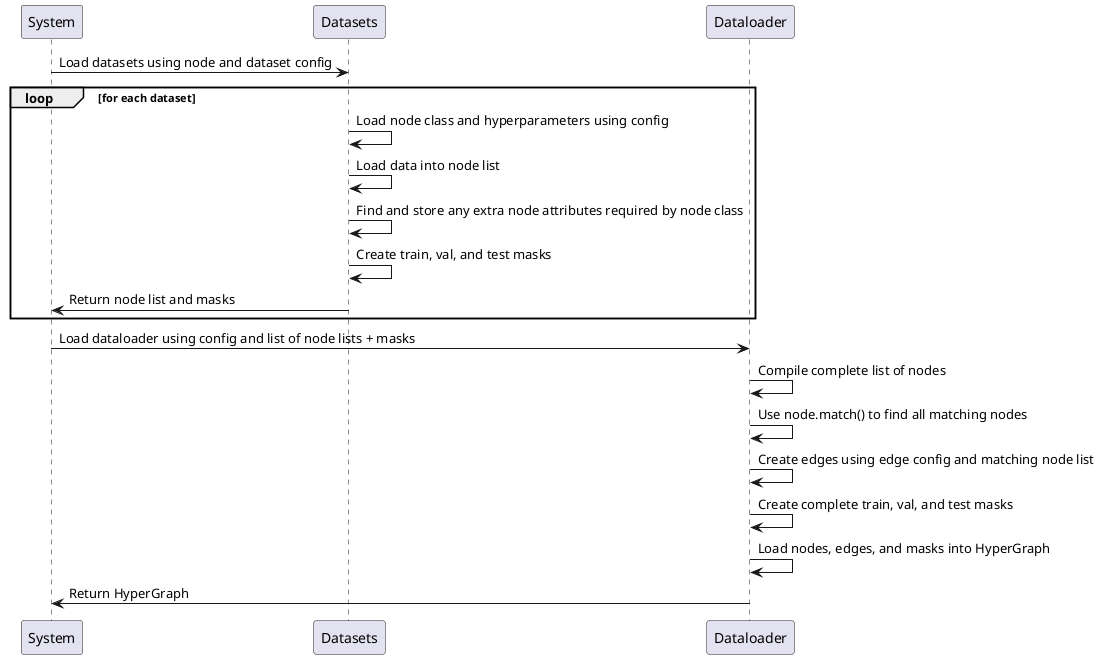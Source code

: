 @startuml graph_generation
skinparam ParticipantPadding 5
skinparam BoxPadding 5
skinParam MaxAsciiMessageLength 15

System->Datasets: Load datasets using node and dataset config
loop for each dataset
    Datasets->Datasets: Load node class and hyperparameters using config
    Datasets->Datasets: Load data into node list
    Datasets->Datasets: Find and store any extra node attributes required by node class
    Datasets->Datasets: Create train, val, and test masks
    Datasets->System: Return node list and masks
end
System->Dataloader: Load dataloader using config and list of node lists + masks
Dataloader->Dataloader: Compile complete list of nodes
Dataloader->Dataloader: Use node.match() to find all matching nodes
Dataloader->Dataloader: Create edges using edge config and matching node list
Dataloader->Dataloader: Create complete train, val, and test masks
Dataloader->Dataloader: Load nodes, edges, and masks into HyperGraph
Dataloader->System: Return HyperGraph
@enduml